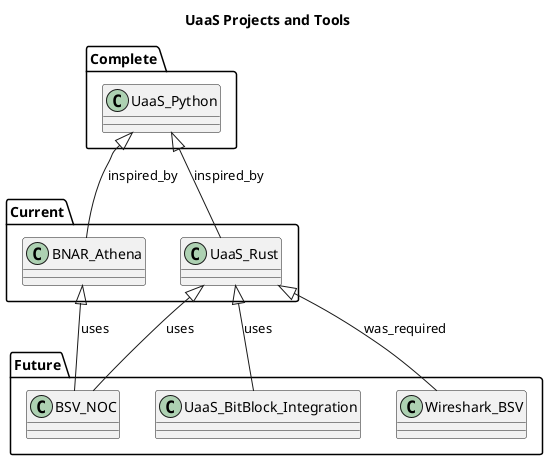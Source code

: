 @startuml
title UaaS Projects and Tools


package Complete {
    class UaaS_Python
}

package Current {
    class BNAR_Athena
    class UaaS_Rust

}

BNAR_Athena -up-|> UaaS_Python: inspired_by
UaaS_Rust -up-|> UaaS_Python: inspired_by


package Future {
    class UaaS_BitBlock_Integration
    class BSV_NOC
    class Wireshark_BSV
}


Wireshark_BSV -up-|> UaaS_Rust : was_required
UaaS_BitBlock_Integration -up-|> UaaS_Rust: uses
BSV_NOC -up-|> BNAR_Athena: uses
BSV_NOC -up-|> UaaS_Rust: uses




@enduml
